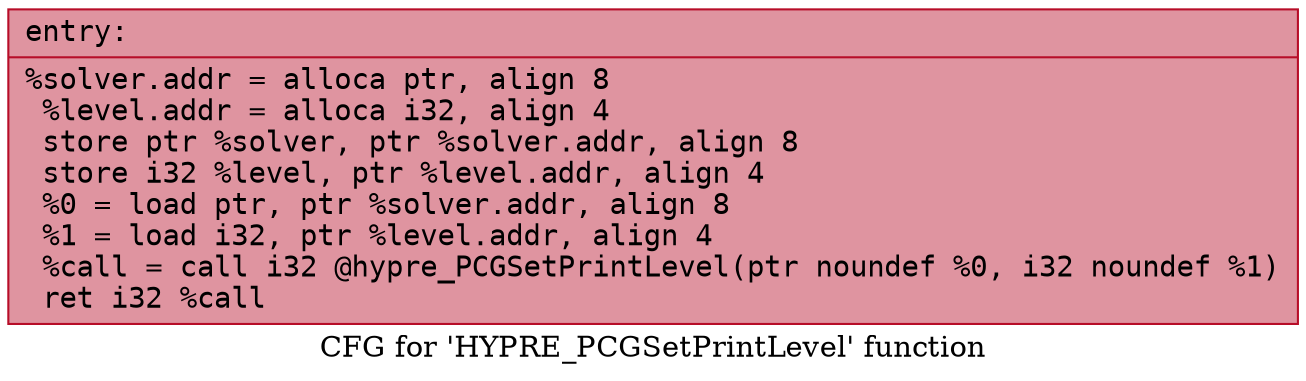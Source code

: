 digraph "CFG for 'HYPRE_PCGSetPrintLevel' function" {
	label="CFG for 'HYPRE_PCGSetPrintLevel' function";

	Node0x556d45bd21c0 [shape=record,color="#b70d28ff", style=filled, fillcolor="#b70d2870" fontname="Courier",label="{entry:\l|  %solver.addr = alloca ptr, align 8\l  %level.addr = alloca i32, align 4\l  store ptr %solver, ptr %solver.addr, align 8\l  store i32 %level, ptr %level.addr, align 4\l  %0 = load ptr, ptr %solver.addr, align 8\l  %1 = load i32, ptr %level.addr, align 4\l  %call = call i32 @hypre_PCGSetPrintLevel(ptr noundef %0, i32 noundef %1)\l  ret i32 %call\l}"];
}
